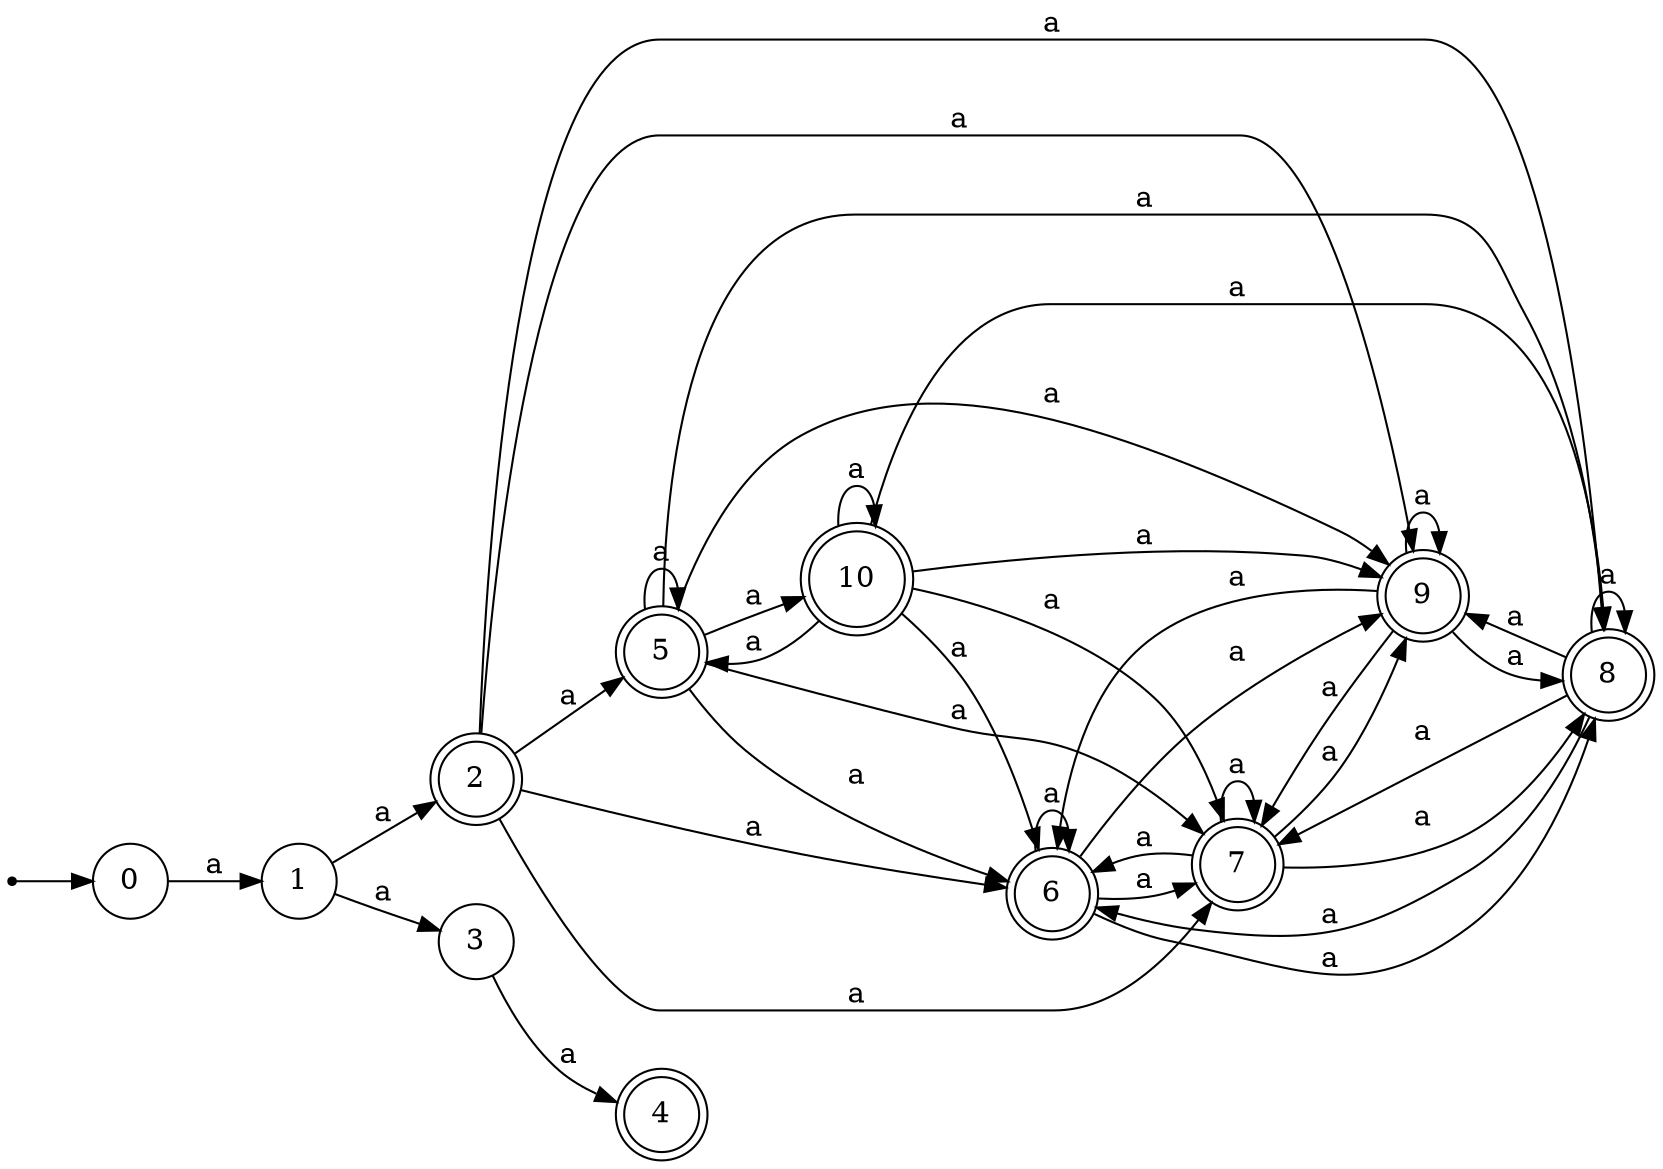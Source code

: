 digraph finite_state_machine {
rankdir=LR;
size="20,20";
node [shape = point]; "dummy0"
node [shape = circle]; "0";
"dummy0" -> "0";
node [shape = circle]; "1";
node [shape = doublecircle]; "2";node [shape = circle]; "3";
node [shape = doublecircle]; "4";node [shape = doublecircle]; "5";node [shape = doublecircle]; "6";node [shape = doublecircle]; "7";node [shape = doublecircle]; "8";node [shape = doublecircle]; "9";node [shape = doublecircle]; "10";"0" -> "1" [label = "a"];
 "1" -> "2" [label = "a"];
 "1" -> "3" [label = "a"];
 "3" -> "4" [label = "a"];
 "2" -> "5" [label = "a"];
 "2" -> "6" [label = "a"];
 "2" -> "7" [label = "a"];
 "2" -> "8" [label = "a"];
 "2" -> "9" [label = "a"];
 "9" -> "8" [label = "a"];
 "9" -> "9" [label = "a"];
 "9" -> "6" [label = "a"];
 "9" -> "7" [label = "a"];
 "8" -> "8" [label = "a"];
 "8" -> "9" [label = "a"];
 "8" -> "6" [label = "a"];
 "8" -> "7" [label = "a"];
 "7" -> "8" [label = "a"];
 "7" -> "9" [label = "a"];
 "7" -> "6" [label = "a"];
 "7" -> "7" [label = "a"];
 "6" -> "8" [label = "a"];
 "6" -> "9" [label = "a"];
 "6" -> "6" [label = "a"];
 "6" -> "7" [label = "a"];
 "5" -> "5" [label = "a"];
 "5" -> "6" [label = "a"];
 "5" -> "7" [label = "a"];
 "5" -> "8" [label = "a"];
 "5" -> "9" [label = "a"];
 "5" -> "10" [label = "a"];
 "10" -> "5" [label = "a"];
 "10" -> "6" [label = "a"];
 "10" -> "7" [label = "a"];
 "10" -> "8" [label = "a"];
 "10" -> "9" [label = "a"];
 "10" -> "10" [label = "a"];
 }
